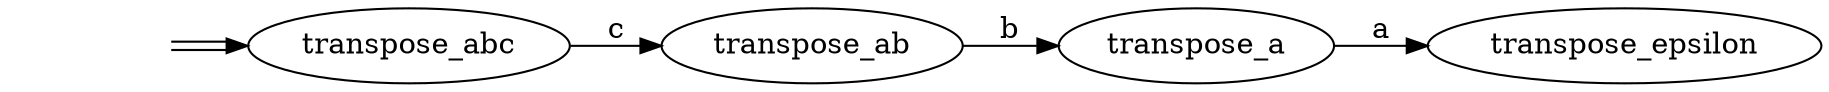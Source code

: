 digraph Automaton { 
  rankdir = LR
  0 [label="transpose_epsilon"];  1 [label="transpose_a"];  2 [label="transpose_ab"];  3 [label="transpose_abc"];  start3 [style=invis]
  start3 -> 3[color="black:white:black"]
  1 -> 0 [label = "a" ]
  2 -> 1 [label = "b" ]
  3 -> 2 [label = "c" ]
}

